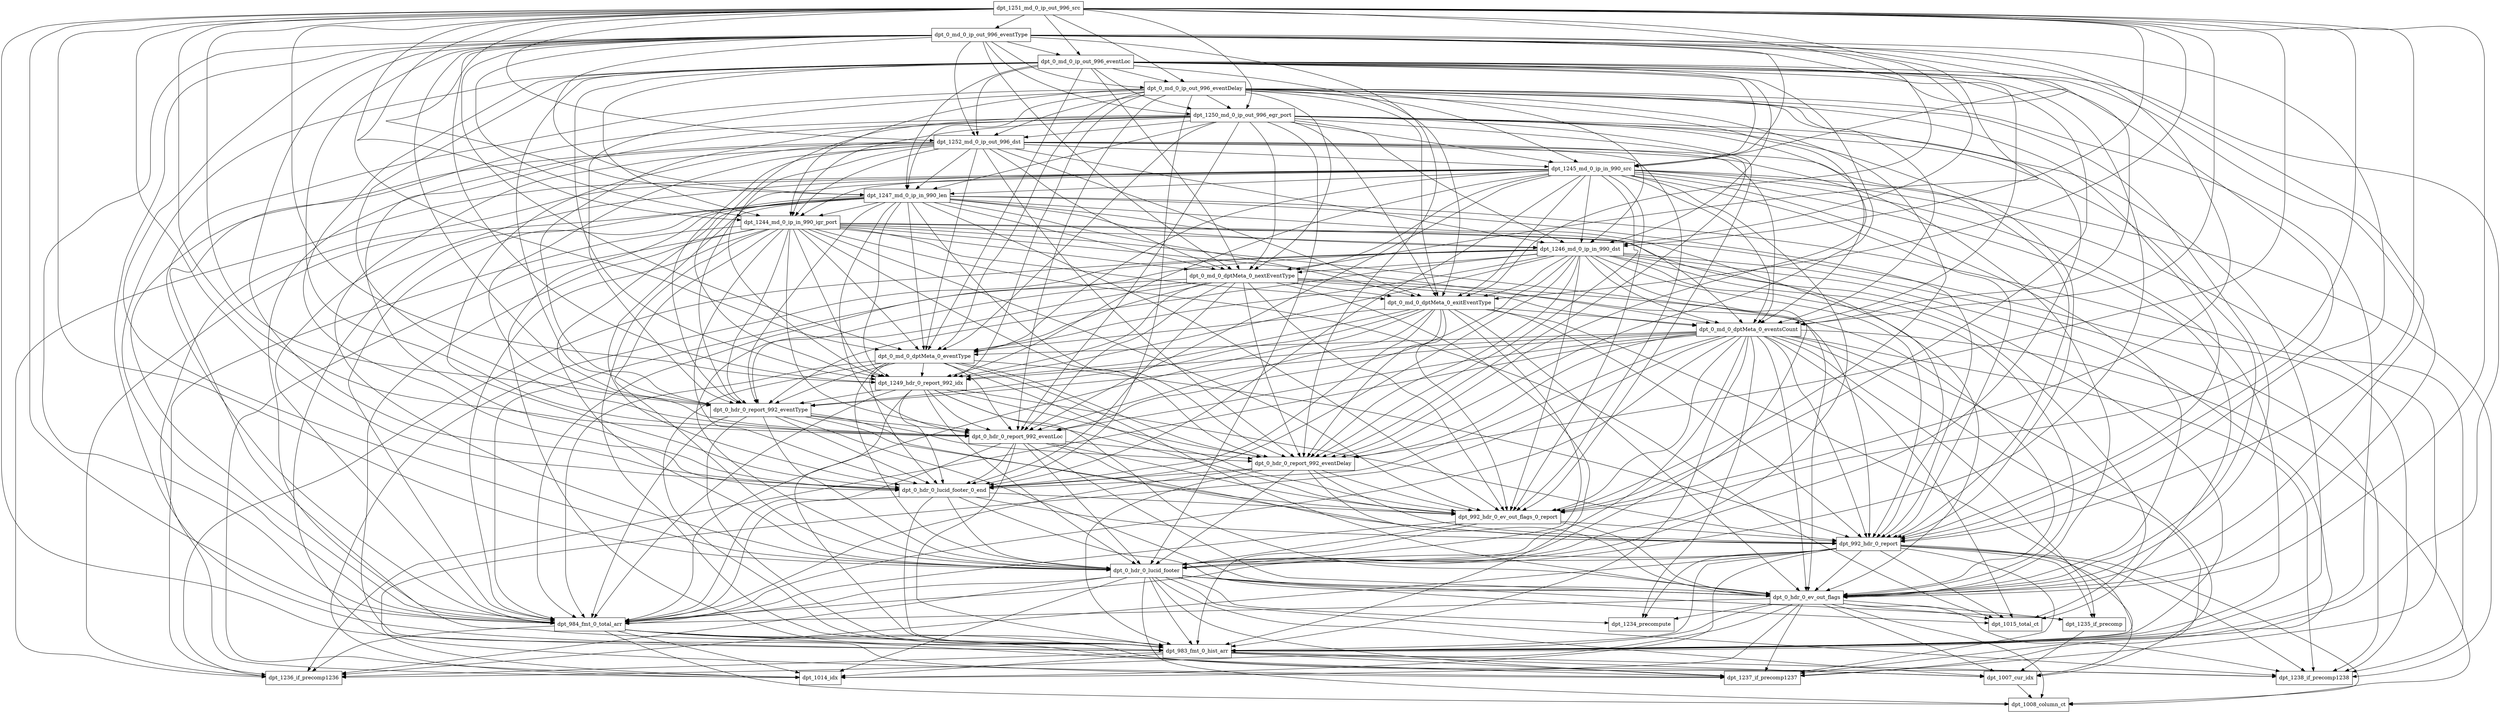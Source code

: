 digraph G {
  dpt_1008_column_ct [shape=box, ];
  dpt_1007_cur_idx [shape=box, ];
  dpt_1014_idx [shape=box, ];
  dpt_1235_if_precomp [shape=box, ];
  dpt_1236_if_precomp1236 [shape=box, ];
  dpt_1237_if_precomp1237 [shape=box, ];
  dpt_1238_if_precomp1238 [shape=box, ];
  dpt_1234_precompute [shape=box, ];
  dpt_1015_total_ct [shape=box, ];
  dpt_983_fmt_0_hist_arr [shape=box, ];
  dpt_984_fmt_0_total_arr [shape=box, ];
  dpt_0_hdr_0_ev_out_flags [shape=box, ];
  dpt_0_hdr_0_lucid_footer [shape=box, ];
  dpt_992_hdr_0_report [shape=box, ];
  dpt_992_hdr_0_ev_out_flags_0_report [shape=box, ];
  dpt_0_hdr_0_lucid_footer_0_end [shape=box, ];
  dpt_0_hdr_0_report_992_eventDelay [shape=box, ];
  dpt_0_hdr_0_report_992_eventLoc [shape=box, ];
  dpt_0_hdr_0_report_992_eventType [shape=box, ];
  dpt_1249_hdr_0_report_992_idx [shape=box, ];
  dpt_0_md_0_dptMeta_0_eventType [shape=box, ];
  dpt_0_md_0_dptMeta_0_eventsCount [shape=box, ];
  dpt_0_md_0_dptMeta_0_exitEventType [shape=box, ];
  dpt_0_md_0_dptMeta_0_nextEventType [shape=box, ];
  dpt_1246_md_0_ip_in_990_dst [shape=box, ];
  dpt_1244_md_0_ip_in_990_igr_port [shape=box, ];
  dpt_1247_md_0_ip_in_990_len [shape=box, ];
  dpt_1245_md_0_ip_in_990_src [shape=box, ];
  dpt_1252_md_0_ip_out_996_dst [shape=box, ];
  dpt_1250_md_0_ip_out_996_egr_port [shape=box, ];
  dpt_0_md_0_ip_out_996_eventDelay [shape=box, ];
  dpt_0_md_0_ip_out_996_eventLoc [shape=box, ];
  dpt_0_md_0_ip_out_996_eventType [shape=box, ];
  dpt_1251_md_0_ip_out_996_src [shape=box, ];
  
  
  dpt_1007_cur_idx -> dpt_1008_column_ct;
  dpt_1235_if_precomp -> dpt_1007_cur_idx;
  dpt_983_fmt_0_hist_arr -> dpt_1007_cur_idx;
  dpt_983_fmt_0_hist_arr -> dpt_1014_idx;
  dpt_983_fmt_0_hist_arr -> dpt_1236_if_precomp1236;
  dpt_983_fmt_0_hist_arr -> dpt_1237_if_precomp1237;
  dpt_983_fmt_0_hist_arr -> dpt_1238_if_precomp1238;
  dpt_984_fmt_0_total_arr -> dpt_1008_column_ct;
  dpt_984_fmt_0_total_arr -> dpt_1007_cur_idx;
  dpt_984_fmt_0_total_arr -> dpt_1014_idx;
  dpt_984_fmt_0_total_arr -> dpt_1236_if_precomp1236;
  dpt_984_fmt_0_total_arr -> dpt_1237_if_precomp1237;
  dpt_984_fmt_0_total_arr -> dpt_1238_if_precomp1238;
  dpt_984_fmt_0_total_arr -> dpt_983_fmt_0_hist_arr;
  dpt_0_hdr_0_ev_out_flags -> dpt_1008_column_ct;
  dpt_0_hdr_0_ev_out_flags -> dpt_1007_cur_idx;
  dpt_0_hdr_0_ev_out_flags -> dpt_1014_idx;
  dpt_0_hdr_0_ev_out_flags -> dpt_1235_if_precomp;
  dpt_0_hdr_0_ev_out_flags -> dpt_1236_if_precomp1236;
  dpt_0_hdr_0_ev_out_flags -> dpt_1237_if_precomp1237;
  dpt_0_hdr_0_ev_out_flags -> dpt_1238_if_precomp1238;
  dpt_0_hdr_0_ev_out_flags -> dpt_1234_precompute;
  dpt_0_hdr_0_ev_out_flags -> dpt_1015_total_ct;
  dpt_0_hdr_0_ev_out_flags -> dpt_983_fmt_0_hist_arr;
  dpt_0_hdr_0_ev_out_flags -> dpt_984_fmt_0_total_arr;
  dpt_0_hdr_0_lucid_footer -> dpt_1008_column_ct;
  dpt_0_hdr_0_lucid_footer -> dpt_1007_cur_idx;
  dpt_0_hdr_0_lucid_footer -> dpt_1014_idx;
  dpt_0_hdr_0_lucid_footer -> dpt_1235_if_precomp;
  dpt_0_hdr_0_lucid_footer -> dpt_1236_if_precomp1236;
  dpt_0_hdr_0_lucid_footer -> dpt_1237_if_precomp1237;
  dpt_0_hdr_0_lucid_footer -> dpt_1238_if_precomp1238;
  dpt_0_hdr_0_lucid_footer -> dpt_1234_precompute;
  dpt_0_hdr_0_lucid_footer -> dpt_1015_total_ct;
  dpt_0_hdr_0_lucid_footer -> dpt_983_fmt_0_hist_arr;
  dpt_0_hdr_0_lucid_footer -> dpt_984_fmt_0_total_arr;
  dpt_0_hdr_0_lucid_footer -> dpt_0_hdr_0_ev_out_flags;
  dpt_992_hdr_0_report -> dpt_1008_column_ct;
  dpt_992_hdr_0_report -> dpt_1007_cur_idx;
  dpt_992_hdr_0_report -> dpt_1014_idx;
  dpt_992_hdr_0_report -> dpt_1235_if_precomp;
  dpt_992_hdr_0_report -> dpt_1236_if_precomp1236;
  dpt_992_hdr_0_report -> dpt_1237_if_precomp1237;
  dpt_992_hdr_0_report -> dpt_1238_if_precomp1238;
  dpt_992_hdr_0_report -> dpt_1234_precompute;
  dpt_992_hdr_0_report -> dpt_1015_total_ct;
  dpt_992_hdr_0_report -> dpt_983_fmt_0_hist_arr;
  dpt_992_hdr_0_report -> dpt_984_fmt_0_total_arr;
  dpt_992_hdr_0_report -> dpt_0_hdr_0_ev_out_flags;
  dpt_992_hdr_0_report -> dpt_0_hdr_0_lucid_footer;
  dpt_992_hdr_0_ev_out_flags_0_report -> dpt_983_fmt_0_hist_arr;
  dpt_992_hdr_0_ev_out_flags_0_report -> dpt_984_fmt_0_total_arr;
  dpt_992_hdr_0_ev_out_flags_0_report -> dpt_0_hdr_0_ev_out_flags;
  dpt_992_hdr_0_ev_out_flags_0_report -> dpt_0_hdr_0_lucid_footer;
  dpt_992_hdr_0_ev_out_flags_0_report -> dpt_992_hdr_0_report;
  dpt_0_hdr_0_lucid_footer_0_end -> dpt_983_fmt_0_hist_arr;
  dpt_0_hdr_0_lucid_footer_0_end -> dpt_984_fmt_0_total_arr;
  dpt_0_hdr_0_lucid_footer_0_end -> dpt_0_hdr_0_ev_out_flags;
  dpt_0_hdr_0_lucid_footer_0_end -> dpt_0_hdr_0_lucid_footer;
  dpt_0_hdr_0_lucid_footer_0_end -> dpt_992_hdr_0_report;
  dpt_0_hdr_0_lucid_footer_0_end -> dpt_992_hdr_0_ev_out_flags_0_report;
  dpt_0_hdr_0_report_992_eventDelay -> dpt_983_fmt_0_hist_arr;
  dpt_0_hdr_0_report_992_eventDelay -> dpt_984_fmt_0_total_arr;
  dpt_0_hdr_0_report_992_eventDelay -> dpt_0_hdr_0_ev_out_flags;
  dpt_0_hdr_0_report_992_eventDelay -> dpt_0_hdr_0_lucid_footer;
  dpt_0_hdr_0_report_992_eventDelay -> dpt_992_hdr_0_report;
  dpt_0_hdr_0_report_992_eventDelay -> dpt_992_hdr_0_ev_out_flags_0_report;
  dpt_0_hdr_0_report_992_eventDelay -> dpt_0_hdr_0_lucid_footer_0_end;
  dpt_0_hdr_0_report_992_eventLoc -> dpt_983_fmt_0_hist_arr;
  dpt_0_hdr_0_report_992_eventLoc -> dpt_984_fmt_0_total_arr;
  dpt_0_hdr_0_report_992_eventLoc -> dpt_0_hdr_0_ev_out_flags;
  dpt_0_hdr_0_report_992_eventLoc -> dpt_0_hdr_0_lucid_footer;
  dpt_0_hdr_0_report_992_eventLoc -> dpt_992_hdr_0_report;
  dpt_0_hdr_0_report_992_eventLoc -> dpt_992_hdr_0_ev_out_flags_0_report;
  dpt_0_hdr_0_report_992_eventLoc -> dpt_0_hdr_0_lucid_footer_0_end;
  dpt_0_hdr_0_report_992_eventLoc -> dpt_0_hdr_0_report_992_eventDelay;
  dpt_0_hdr_0_report_992_eventType -> dpt_983_fmt_0_hist_arr;
  dpt_0_hdr_0_report_992_eventType -> dpt_984_fmt_0_total_arr;
  dpt_0_hdr_0_report_992_eventType -> dpt_0_hdr_0_ev_out_flags;
  dpt_0_hdr_0_report_992_eventType -> dpt_0_hdr_0_lucid_footer;
  dpt_0_hdr_0_report_992_eventType -> dpt_992_hdr_0_report;
  dpt_0_hdr_0_report_992_eventType -> dpt_992_hdr_0_ev_out_flags_0_report;
  dpt_0_hdr_0_report_992_eventType -> dpt_0_hdr_0_lucid_footer_0_end;
  dpt_0_hdr_0_report_992_eventType -> dpt_0_hdr_0_report_992_eventDelay;
  dpt_0_hdr_0_report_992_eventType -> dpt_0_hdr_0_report_992_eventLoc;
  dpt_1249_hdr_0_report_992_idx -> dpt_983_fmt_0_hist_arr;
  dpt_1249_hdr_0_report_992_idx -> dpt_984_fmt_0_total_arr;
  dpt_1249_hdr_0_report_992_idx -> dpt_0_hdr_0_ev_out_flags;
  dpt_1249_hdr_0_report_992_idx -> dpt_0_hdr_0_lucid_footer;
  dpt_1249_hdr_0_report_992_idx -> dpt_992_hdr_0_report;
  dpt_1249_hdr_0_report_992_idx -> dpt_992_hdr_0_ev_out_flags_0_report;
  dpt_1249_hdr_0_report_992_idx -> dpt_0_hdr_0_lucid_footer_0_end;
  dpt_1249_hdr_0_report_992_idx -> dpt_0_hdr_0_report_992_eventDelay;
  dpt_1249_hdr_0_report_992_idx -> dpt_0_hdr_0_report_992_eventLoc;
  dpt_1249_hdr_0_report_992_idx -> dpt_0_hdr_0_report_992_eventType;
  dpt_0_md_0_dptMeta_0_eventType -> dpt_983_fmt_0_hist_arr;
  dpt_0_md_0_dptMeta_0_eventType -> dpt_984_fmt_0_total_arr;
  dpt_0_md_0_dptMeta_0_eventType -> dpt_0_hdr_0_ev_out_flags;
  dpt_0_md_0_dptMeta_0_eventType -> dpt_0_hdr_0_lucid_footer;
  dpt_0_md_0_dptMeta_0_eventType -> dpt_992_hdr_0_report;
  dpt_0_md_0_dptMeta_0_eventType -> dpt_992_hdr_0_ev_out_flags_0_report;
  dpt_0_md_0_dptMeta_0_eventType -> dpt_0_hdr_0_lucid_footer_0_end;
  dpt_0_md_0_dptMeta_0_eventType -> dpt_0_hdr_0_report_992_eventDelay;
  dpt_0_md_0_dptMeta_0_eventType -> dpt_0_hdr_0_report_992_eventLoc;
  dpt_0_md_0_dptMeta_0_eventType -> dpt_0_hdr_0_report_992_eventType;
  dpt_0_md_0_dptMeta_0_eventType -> dpt_1249_hdr_0_report_992_idx;
  dpt_0_md_0_dptMeta_0_eventsCount -> dpt_1008_column_ct;
  dpt_0_md_0_dptMeta_0_eventsCount -> dpt_1007_cur_idx;
  dpt_0_md_0_dptMeta_0_eventsCount -> dpt_1014_idx;
  dpt_0_md_0_dptMeta_0_eventsCount -> dpt_1235_if_precomp;
  dpt_0_md_0_dptMeta_0_eventsCount -> dpt_1236_if_precomp1236;
  dpt_0_md_0_dptMeta_0_eventsCount -> dpt_1237_if_precomp1237;
  dpt_0_md_0_dptMeta_0_eventsCount -> dpt_1238_if_precomp1238;
  dpt_0_md_0_dptMeta_0_eventsCount -> dpt_1234_precompute;
  dpt_0_md_0_dptMeta_0_eventsCount -> dpt_1015_total_ct;
  dpt_0_md_0_dptMeta_0_eventsCount -> dpt_983_fmt_0_hist_arr;
  dpt_0_md_0_dptMeta_0_eventsCount -> dpt_984_fmt_0_total_arr;
  dpt_0_md_0_dptMeta_0_eventsCount -> dpt_0_hdr_0_ev_out_flags;
  dpt_0_md_0_dptMeta_0_eventsCount -> dpt_0_hdr_0_lucid_footer;
  dpt_0_md_0_dptMeta_0_eventsCount -> dpt_992_hdr_0_report;
  dpt_0_md_0_dptMeta_0_eventsCount -> dpt_992_hdr_0_ev_out_flags_0_report;
  dpt_0_md_0_dptMeta_0_eventsCount -> dpt_0_hdr_0_lucid_footer_0_end;
  dpt_0_md_0_dptMeta_0_eventsCount -> dpt_0_hdr_0_report_992_eventDelay;
  dpt_0_md_0_dptMeta_0_eventsCount -> dpt_0_hdr_0_report_992_eventLoc;
  dpt_0_md_0_dptMeta_0_eventsCount -> dpt_0_hdr_0_report_992_eventType;
  dpt_0_md_0_dptMeta_0_eventsCount -> dpt_1249_hdr_0_report_992_idx;
  dpt_0_md_0_dptMeta_0_eventsCount -> dpt_0_md_0_dptMeta_0_eventType;
  dpt_0_md_0_dptMeta_0_exitEventType -> dpt_983_fmt_0_hist_arr;
  dpt_0_md_0_dptMeta_0_exitEventType -> dpt_984_fmt_0_total_arr;
  dpt_0_md_0_dptMeta_0_exitEventType -> dpt_0_hdr_0_ev_out_flags;
  dpt_0_md_0_dptMeta_0_exitEventType -> dpt_0_hdr_0_lucid_footer;
  dpt_0_md_0_dptMeta_0_exitEventType -> dpt_992_hdr_0_report;
  dpt_0_md_0_dptMeta_0_exitEventType -> dpt_992_hdr_0_ev_out_flags_0_report;
  dpt_0_md_0_dptMeta_0_exitEventType -> dpt_0_hdr_0_lucid_footer_0_end;
  dpt_0_md_0_dptMeta_0_exitEventType -> dpt_0_hdr_0_report_992_eventDelay;
  dpt_0_md_0_dptMeta_0_exitEventType -> dpt_0_hdr_0_report_992_eventLoc;
  dpt_0_md_0_dptMeta_0_exitEventType -> dpt_0_hdr_0_report_992_eventType;
  dpt_0_md_0_dptMeta_0_exitEventType -> dpt_1249_hdr_0_report_992_idx;
  dpt_0_md_0_dptMeta_0_exitEventType -> dpt_0_md_0_dptMeta_0_eventType;
  dpt_0_md_0_dptMeta_0_exitEventType -> dpt_0_md_0_dptMeta_0_eventsCount;
  dpt_0_md_0_dptMeta_0_nextEventType -> dpt_983_fmt_0_hist_arr;
  dpt_0_md_0_dptMeta_0_nextEventType -> dpt_984_fmt_0_total_arr;
  dpt_0_md_0_dptMeta_0_nextEventType -> dpt_0_hdr_0_ev_out_flags;
  dpt_0_md_0_dptMeta_0_nextEventType -> dpt_0_hdr_0_lucid_footer;
  dpt_0_md_0_dptMeta_0_nextEventType -> dpt_992_hdr_0_report;
  dpt_0_md_0_dptMeta_0_nextEventType -> dpt_992_hdr_0_ev_out_flags_0_report;
  dpt_0_md_0_dptMeta_0_nextEventType -> dpt_0_hdr_0_lucid_footer_0_end;
  dpt_0_md_0_dptMeta_0_nextEventType -> dpt_0_hdr_0_report_992_eventDelay;
  dpt_0_md_0_dptMeta_0_nextEventType -> dpt_0_hdr_0_report_992_eventLoc;
  dpt_0_md_0_dptMeta_0_nextEventType -> dpt_0_hdr_0_report_992_eventType;
  dpt_0_md_0_dptMeta_0_nextEventType -> dpt_1249_hdr_0_report_992_idx;
  dpt_0_md_0_dptMeta_0_nextEventType -> dpt_0_md_0_dptMeta_0_eventType;
  dpt_0_md_0_dptMeta_0_nextEventType -> dpt_0_md_0_dptMeta_0_eventsCount;
  dpt_0_md_0_dptMeta_0_nextEventType -> dpt_0_md_0_dptMeta_0_exitEventType;
  dpt_1246_md_0_ip_in_990_dst -> dpt_1014_idx;
  dpt_1246_md_0_ip_in_990_dst -> dpt_1236_if_precomp1236;
  dpt_1246_md_0_ip_in_990_dst -> dpt_1237_if_precomp1237;
  dpt_1246_md_0_ip_in_990_dst -> dpt_1238_if_precomp1238;
  dpt_1246_md_0_ip_in_990_dst -> dpt_1015_total_ct;
  dpt_1246_md_0_ip_in_990_dst -> dpt_983_fmt_0_hist_arr;
  dpt_1246_md_0_ip_in_990_dst -> dpt_984_fmt_0_total_arr;
  dpt_1246_md_0_ip_in_990_dst -> dpt_0_hdr_0_ev_out_flags;
  dpt_1246_md_0_ip_in_990_dst -> dpt_0_hdr_0_lucid_footer;
  dpt_1246_md_0_ip_in_990_dst -> dpt_992_hdr_0_report;
  dpt_1246_md_0_ip_in_990_dst -> dpt_992_hdr_0_ev_out_flags_0_report;
  dpt_1246_md_0_ip_in_990_dst -> dpt_0_hdr_0_lucid_footer_0_end;
  dpt_1246_md_0_ip_in_990_dst -> dpt_0_hdr_0_report_992_eventDelay;
  dpt_1246_md_0_ip_in_990_dst -> dpt_0_hdr_0_report_992_eventLoc;
  dpt_1246_md_0_ip_in_990_dst -> dpt_0_hdr_0_report_992_eventType;
  dpt_1246_md_0_ip_in_990_dst -> dpt_1249_hdr_0_report_992_idx;
  dpt_1246_md_0_ip_in_990_dst -> dpt_0_md_0_dptMeta_0_eventType;
  dpt_1246_md_0_ip_in_990_dst -> dpt_0_md_0_dptMeta_0_eventsCount;
  dpt_1246_md_0_ip_in_990_dst -> dpt_0_md_0_dptMeta_0_exitEventType;
  dpt_1246_md_0_ip_in_990_dst -> dpt_0_md_0_dptMeta_0_nextEventType;
  dpt_1244_md_0_ip_in_990_igr_port -> dpt_1014_idx;
  dpt_1244_md_0_ip_in_990_igr_port -> dpt_1236_if_precomp1236;
  dpt_1244_md_0_ip_in_990_igr_port -> dpt_1237_if_precomp1237;
  dpt_1244_md_0_ip_in_990_igr_port -> dpt_1238_if_precomp1238;
  dpt_1244_md_0_ip_in_990_igr_port -> dpt_1015_total_ct;
  dpt_1244_md_0_ip_in_990_igr_port -> dpt_983_fmt_0_hist_arr;
  dpt_1244_md_0_ip_in_990_igr_port -> dpt_984_fmt_0_total_arr;
  dpt_1244_md_0_ip_in_990_igr_port -> dpt_0_hdr_0_ev_out_flags;
  dpt_1244_md_0_ip_in_990_igr_port -> dpt_0_hdr_0_lucid_footer;
  dpt_1244_md_0_ip_in_990_igr_port -> dpt_992_hdr_0_report;
  dpt_1244_md_0_ip_in_990_igr_port -> dpt_992_hdr_0_ev_out_flags_0_report;
  dpt_1244_md_0_ip_in_990_igr_port -> dpt_0_hdr_0_lucid_footer_0_end;
  dpt_1244_md_0_ip_in_990_igr_port -> dpt_0_hdr_0_report_992_eventDelay;
  dpt_1244_md_0_ip_in_990_igr_port -> dpt_0_hdr_0_report_992_eventLoc;
  dpt_1244_md_0_ip_in_990_igr_port -> dpt_0_hdr_0_report_992_eventType;
  dpt_1244_md_0_ip_in_990_igr_port -> dpt_1249_hdr_0_report_992_idx;
  dpt_1244_md_0_ip_in_990_igr_port -> dpt_0_md_0_dptMeta_0_eventType;
  dpt_1244_md_0_ip_in_990_igr_port -> dpt_0_md_0_dptMeta_0_eventsCount;
  dpt_1244_md_0_ip_in_990_igr_port -> dpt_0_md_0_dptMeta_0_exitEventType;
  dpt_1244_md_0_ip_in_990_igr_port -> dpt_0_md_0_dptMeta_0_nextEventType;
  dpt_1244_md_0_ip_in_990_igr_port -> dpt_1246_md_0_ip_in_990_dst;
  dpt_1247_md_0_ip_in_990_len -> dpt_1236_if_precomp1236;
  dpt_1247_md_0_ip_in_990_len -> dpt_1237_if_precomp1237;
  dpt_1247_md_0_ip_in_990_len -> dpt_1238_if_precomp1238;
  dpt_1247_md_0_ip_in_990_len -> dpt_983_fmt_0_hist_arr;
  dpt_1247_md_0_ip_in_990_len -> dpt_984_fmt_0_total_arr;
  dpt_1247_md_0_ip_in_990_len -> dpt_0_hdr_0_ev_out_flags;
  dpt_1247_md_0_ip_in_990_len -> dpt_0_hdr_0_lucid_footer;
  dpt_1247_md_0_ip_in_990_len -> dpt_992_hdr_0_report;
  dpt_1247_md_0_ip_in_990_len -> dpt_992_hdr_0_ev_out_flags_0_report;
  dpt_1247_md_0_ip_in_990_len -> dpt_0_hdr_0_lucid_footer_0_end;
  dpt_1247_md_0_ip_in_990_len -> dpt_0_hdr_0_report_992_eventDelay;
  dpt_1247_md_0_ip_in_990_len -> dpt_0_hdr_0_report_992_eventLoc;
  dpt_1247_md_0_ip_in_990_len -> dpt_0_hdr_0_report_992_eventType;
  dpt_1247_md_0_ip_in_990_len -> dpt_1249_hdr_0_report_992_idx;
  dpt_1247_md_0_ip_in_990_len -> dpt_0_md_0_dptMeta_0_eventType;
  dpt_1247_md_0_ip_in_990_len -> dpt_0_md_0_dptMeta_0_eventsCount;
  dpt_1247_md_0_ip_in_990_len -> dpt_0_md_0_dptMeta_0_exitEventType;
  dpt_1247_md_0_ip_in_990_len -> dpt_0_md_0_dptMeta_0_nextEventType;
  dpt_1247_md_0_ip_in_990_len -> dpt_1246_md_0_ip_in_990_dst;
  dpt_1247_md_0_ip_in_990_len -> dpt_1244_md_0_ip_in_990_igr_port;
  dpt_1245_md_0_ip_in_990_src -> dpt_1014_idx;
  dpt_1245_md_0_ip_in_990_src -> dpt_1236_if_precomp1236;
  dpt_1245_md_0_ip_in_990_src -> dpt_1237_if_precomp1237;
  dpt_1245_md_0_ip_in_990_src -> dpt_1238_if_precomp1238;
  dpt_1245_md_0_ip_in_990_src -> dpt_1015_total_ct;
  dpt_1245_md_0_ip_in_990_src -> dpt_983_fmt_0_hist_arr;
  dpt_1245_md_0_ip_in_990_src -> dpt_984_fmt_0_total_arr;
  dpt_1245_md_0_ip_in_990_src -> dpt_0_hdr_0_ev_out_flags;
  dpt_1245_md_0_ip_in_990_src -> dpt_0_hdr_0_lucid_footer;
  dpt_1245_md_0_ip_in_990_src -> dpt_992_hdr_0_report;
  dpt_1245_md_0_ip_in_990_src -> dpt_992_hdr_0_ev_out_flags_0_report;
  dpt_1245_md_0_ip_in_990_src -> dpt_0_hdr_0_lucid_footer_0_end;
  dpt_1245_md_0_ip_in_990_src -> dpt_0_hdr_0_report_992_eventDelay;
  dpt_1245_md_0_ip_in_990_src -> dpt_0_hdr_0_report_992_eventLoc;
  dpt_1245_md_0_ip_in_990_src -> dpt_0_hdr_0_report_992_eventType;
  dpt_1245_md_0_ip_in_990_src -> dpt_1249_hdr_0_report_992_idx;
  dpt_1245_md_0_ip_in_990_src -> dpt_0_md_0_dptMeta_0_eventType;
  dpt_1245_md_0_ip_in_990_src -> dpt_0_md_0_dptMeta_0_eventsCount;
  dpt_1245_md_0_ip_in_990_src -> dpt_0_md_0_dptMeta_0_exitEventType;
  dpt_1245_md_0_ip_in_990_src -> dpt_0_md_0_dptMeta_0_nextEventType;
  dpt_1245_md_0_ip_in_990_src -> dpt_1246_md_0_ip_in_990_dst;
  dpt_1245_md_0_ip_in_990_src -> dpt_1244_md_0_ip_in_990_igr_port;
  dpt_1245_md_0_ip_in_990_src -> dpt_1247_md_0_ip_in_990_len;
  dpt_1252_md_0_ip_out_996_dst -> dpt_983_fmt_0_hist_arr;
  dpt_1252_md_0_ip_out_996_dst -> dpt_984_fmt_0_total_arr;
  dpt_1252_md_0_ip_out_996_dst -> dpt_0_hdr_0_ev_out_flags;
  dpt_1252_md_0_ip_out_996_dst -> dpt_0_hdr_0_lucid_footer;
  dpt_1252_md_0_ip_out_996_dst -> dpt_992_hdr_0_report;
  dpt_1252_md_0_ip_out_996_dst -> dpt_992_hdr_0_ev_out_flags_0_report;
  dpt_1252_md_0_ip_out_996_dst -> dpt_0_hdr_0_lucid_footer_0_end;
  dpt_1252_md_0_ip_out_996_dst -> dpt_0_hdr_0_report_992_eventDelay;
  dpt_1252_md_0_ip_out_996_dst -> dpt_0_hdr_0_report_992_eventLoc;
  dpt_1252_md_0_ip_out_996_dst -> dpt_0_hdr_0_report_992_eventType;
  dpt_1252_md_0_ip_out_996_dst -> dpt_1249_hdr_0_report_992_idx;
  dpt_1252_md_0_ip_out_996_dst -> dpt_0_md_0_dptMeta_0_eventType;
  dpt_1252_md_0_ip_out_996_dst -> dpt_0_md_0_dptMeta_0_eventsCount;
  dpt_1252_md_0_ip_out_996_dst -> dpt_0_md_0_dptMeta_0_exitEventType;
  dpt_1252_md_0_ip_out_996_dst -> dpt_0_md_0_dptMeta_0_nextEventType;
  dpt_1252_md_0_ip_out_996_dst -> dpt_1246_md_0_ip_in_990_dst;
  dpt_1252_md_0_ip_out_996_dst -> dpt_1244_md_0_ip_in_990_igr_port;
  dpt_1252_md_0_ip_out_996_dst -> dpt_1247_md_0_ip_in_990_len;
  dpt_1252_md_0_ip_out_996_dst -> dpt_1245_md_0_ip_in_990_src;
  dpt_1250_md_0_ip_out_996_egr_port -> dpt_983_fmt_0_hist_arr;
  dpt_1250_md_0_ip_out_996_egr_port -> dpt_984_fmt_0_total_arr;
  dpt_1250_md_0_ip_out_996_egr_port -> dpt_0_hdr_0_ev_out_flags;
  dpt_1250_md_0_ip_out_996_egr_port -> dpt_0_hdr_0_lucid_footer;
  dpt_1250_md_0_ip_out_996_egr_port -> dpt_992_hdr_0_report;
  dpt_1250_md_0_ip_out_996_egr_port -> dpt_992_hdr_0_ev_out_flags_0_report;
  dpt_1250_md_0_ip_out_996_egr_port -> dpt_0_hdr_0_lucid_footer_0_end;
  dpt_1250_md_0_ip_out_996_egr_port -> dpt_0_hdr_0_report_992_eventDelay;
  dpt_1250_md_0_ip_out_996_egr_port -> dpt_0_hdr_0_report_992_eventLoc;
  dpt_1250_md_0_ip_out_996_egr_port -> dpt_0_hdr_0_report_992_eventType;
  dpt_1250_md_0_ip_out_996_egr_port -> dpt_1249_hdr_0_report_992_idx;
  dpt_1250_md_0_ip_out_996_egr_port -> dpt_0_md_0_dptMeta_0_eventType;
  dpt_1250_md_0_ip_out_996_egr_port -> dpt_0_md_0_dptMeta_0_eventsCount;
  dpt_1250_md_0_ip_out_996_egr_port -> dpt_0_md_0_dptMeta_0_exitEventType;
  dpt_1250_md_0_ip_out_996_egr_port -> dpt_0_md_0_dptMeta_0_nextEventType;
  dpt_1250_md_0_ip_out_996_egr_port -> dpt_1246_md_0_ip_in_990_dst;
  dpt_1250_md_0_ip_out_996_egr_port -> dpt_1244_md_0_ip_in_990_igr_port;
  dpt_1250_md_0_ip_out_996_egr_port -> dpt_1247_md_0_ip_in_990_len;
  dpt_1250_md_0_ip_out_996_egr_port -> dpt_1245_md_0_ip_in_990_src;
  dpt_1250_md_0_ip_out_996_egr_port -> dpt_1252_md_0_ip_out_996_dst;
  dpt_0_md_0_ip_out_996_eventDelay -> dpt_983_fmt_0_hist_arr;
  dpt_0_md_0_ip_out_996_eventDelay -> dpt_984_fmt_0_total_arr;
  dpt_0_md_0_ip_out_996_eventDelay -> dpt_0_hdr_0_ev_out_flags;
  dpt_0_md_0_ip_out_996_eventDelay -> dpt_0_hdr_0_lucid_footer;
  dpt_0_md_0_ip_out_996_eventDelay -> dpt_992_hdr_0_report;
  dpt_0_md_0_ip_out_996_eventDelay -> dpt_992_hdr_0_ev_out_flags_0_report;
  dpt_0_md_0_ip_out_996_eventDelay -> dpt_0_hdr_0_lucid_footer_0_end;
  dpt_0_md_0_ip_out_996_eventDelay -> dpt_0_hdr_0_report_992_eventDelay;
  dpt_0_md_0_ip_out_996_eventDelay -> dpt_0_hdr_0_report_992_eventLoc;
  dpt_0_md_0_ip_out_996_eventDelay -> dpt_0_hdr_0_report_992_eventType;
  dpt_0_md_0_ip_out_996_eventDelay -> dpt_1249_hdr_0_report_992_idx;
  dpt_0_md_0_ip_out_996_eventDelay -> dpt_0_md_0_dptMeta_0_eventType;
  dpt_0_md_0_ip_out_996_eventDelay -> dpt_0_md_0_dptMeta_0_eventsCount;
  dpt_0_md_0_ip_out_996_eventDelay -> dpt_0_md_0_dptMeta_0_exitEventType;
  dpt_0_md_0_ip_out_996_eventDelay -> dpt_0_md_0_dptMeta_0_nextEventType;
  dpt_0_md_0_ip_out_996_eventDelay -> dpt_1246_md_0_ip_in_990_dst;
  dpt_0_md_0_ip_out_996_eventDelay -> dpt_1244_md_0_ip_in_990_igr_port;
  dpt_0_md_0_ip_out_996_eventDelay -> dpt_1247_md_0_ip_in_990_len;
  dpt_0_md_0_ip_out_996_eventDelay -> dpt_1245_md_0_ip_in_990_src;
  dpt_0_md_0_ip_out_996_eventDelay -> dpt_1252_md_0_ip_out_996_dst;
  dpt_0_md_0_ip_out_996_eventDelay -> dpt_1250_md_0_ip_out_996_egr_port;
  dpt_0_md_0_ip_out_996_eventLoc -> dpt_983_fmt_0_hist_arr;
  dpt_0_md_0_ip_out_996_eventLoc -> dpt_984_fmt_0_total_arr;
  dpt_0_md_0_ip_out_996_eventLoc -> dpt_0_hdr_0_ev_out_flags;
  dpt_0_md_0_ip_out_996_eventLoc -> dpt_0_hdr_0_lucid_footer;
  dpt_0_md_0_ip_out_996_eventLoc -> dpt_992_hdr_0_report;
  dpt_0_md_0_ip_out_996_eventLoc -> dpt_992_hdr_0_ev_out_flags_0_report;
  dpt_0_md_0_ip_out_996_eventLoc -> dpt_0_hdr_0_lucid_footer_0_end;
  dpt_0_md_0_ip_out_996_eventLoc -> dpt_0_hdr_0_report_992_eventDelay;
  dpt_0_md_0_ip_out_996_eventLoc -> dpt_0_hdr_0_report_992_eventLoc;
  dpt_0_md_0_ip_out_996_eventLoc -> dpt_0_hdr_0_report_992_eventType;
  dpt_0_md_0_ip_out_996_eventLoc -> dpt_1249_hdr_0_report_992_idx;
  dpt_0_md_0_ip_out_996_eventLoc -> dpt_0_md_0_dptMeta_0_eventType;
  dpt_0_md_0_ip_out_996_eventLoc -> dpt_0_md_0_dptMeta_0_eventsCount;
  dpt_0_md_0_ip_out_996_eventLoc -> dpt_0_md_0_dptMeta_0_exitEventType;
  dpt_0_md_0_ip_out_996_eventLoc -> dpt_0_md_0_dptMeta_0_nextEventType;
  dpt_0_md_0_ip_out_996_eventLoc -> dpt_1246_md_0_ip_in_990_dst;
  dpt_0_md_0_ip_out_996_eventLoc -> dpt_1244_md_0_ip_in_990_igr_port;
  dpt_0_md_0_ip_out_996_eventLoc -> dpt_1247_md_0_ip_in_990_len;
  dpt_0_md_0_ip_out_996_eventLoc -> dpt_1245_md_0_ip_in_990_src;
  dpt_0_md_0_ip_out_996_eventLoc -> dpt_1252_md_0_ip_out_996_dst;
  dpt_0_md_0_ip_out_996_eventLoc -> dpt_1250_md_0_ip_out_996_egr_port;
  dpt_0_md_0_ip_out_996_eventLoc -> dpt_0_md_0_ip_out_996_eventDelay;
  dpt_0_md_0_ip_out_996_eventType -> dpt_983_fmt_0_hist_arr;
  dpt_0_md_0_ip_out_996_eventType -> dpt_984_fmt_0_total_arr;
  dpt_0_md_0_ip_out_996_eventType -> dpt_0_hdr_0_ev_out_flags;
  dpt_0_md_0_ip_out_996_eventType -> dpt_0_hdr_0_lucid_footer;
  dpt_0_md_0_ip_out_996_eventType -> dpt_992_hdr_0_report;
  dpt_0_md_0_ip_out_996_eventType -> dpt_992_hdr_0_ev_out_flags_0_report;
  dpt_0_md_0_ip_out_996_eventType -> dpt_0_hdr_0_lucid_footer_0_end;
  dpt_0_md_0_ip_out_996_eventType -> dpt_0_hdr_0_report_992_eventDelay;
  dpt_0_md_0_ip_out_996_eventType -> dpt_0_hdr_0_report_992_eventLoc;
  dpt_0_md_0_ip_out_996_eventType -> dpt_0_hdr_0_report_992_eventType;
  dpt_0_md_0_ip_out_996_eventType -> dpt_1249_hdr_0_report_992_idx;
  dpt_0_md_0_ip_out_996_eventType -> dpt_0_md_0_dptMeta_0_eventType;
  dpt_0_md_0_ip_out_996_eventType -> dpt_0_md_0_dptMeta_0_eventsCount;
  dpt_0_md_0_ip_out_996_eventType -> dpt_0_md_0_dptMeta_0_exitEventType;
  dpt_0_md_0_ip_out_996_eventType -> dpt_0_md_0_dptMeta_0_nextEventType;
  dpt_0_md_0_ip_out_996_eventType -> dpt_1246_md_0_ip_in_990_dst;
  dpt_0_md_0_ip_out_996_eventType -> dpt_1244_md_0_ip_in_990_igr_port;
  dpt_0_md_0_ip_out_996_eventType -> dpt_1247_md_0_ip_in_990_len;
  dpt_0_md_0_ip_out_996_eventType -> dpt_1245_md_0_ip_in_990_src;
  dpt_0_md_0_ip_out_996_eventType -> dpt_1252_md_0_ip_out_996_dst;
  dpt_0_md_0_ip_out_996_eventType -> dpt_1250_md_0_ip_out_996_egr_port;
  dpt_0_md_0_ip_out_996_eventType -> dpt_0_md_0_ip_out_996_eventDelay;
  dpt_0_md_0_ip_out_996_eventType -> dpt_0_md_0_ip_out_996_eventLoc;
  dpt_1251_md_0_ip_out_996_src -> dpt_983_fmt_0_hist_arr;
  dpt_1251_md_0_ip_out_996_src -> dpt_984_fmt_0_total_arr;
  dpt_1251_md_0_ip_out_996_src -> dpt_0_hdr_0_ev_out_flags;
  dpt_1251_md_0_ip_out_996_src -> dpt_0_hdr_0_lucid_footer;
  dpt_1251_md_0_ip_out_996_src -> dpt_992_hdr_0_report;
  dpt_1251_md_0_ip_out_996_src -> dpt_992_hdr_0_ev_out_flags_0_report;
  dpt_1251_md_0_ip_out_996_src -> dpt_0_hdr_0_lucid_footer_0_end;
  dpt_1251_md_0_ip_out_996_src -> dpt_0_hdr_0_report_992_eventDelay;
  dpt_1251_md_0_ip_out_996_src -> dpt_0_hdr_0_report_992_eventLoc;
  dpt_1251_md_0_ip_out_996_src -> dpt_0_hdr_0_report_992_eventType;
  dpt_1251_md_0_ip_out_996_src -> dpt_1249_hdr_0_report_992_idx;
  dpt_1251_md_0_ip_out_996_src -> dpt_0_md_0_dptMeta_0_eventType;
  dpt_1251_md_0_ip_out_996_src -> dpt_0_md_0_dptMeta_0_eventsCount;
  dpt_1251_md_0_ip_out_996_src -> dpt_0_md_0_dptMeta_0_exitEventType;
  dpt_1251_md_0_ip_out_996_src -> dpt_0_md_0_dptMeta_0_nextEventType;
  dpt_1251_md_0_ip_out_996_src -> dpt_1246_md_0_ip_in_990_dst;
  dpt_1251_md_0_ip_out_996_src -> dpt_1244_md_0_ip_in_990_igr_port;
  dpt_1251_md_0_ip_out_996_src -> dpt_1247_md_0_ip_in_990_len;
  dpt_1251_md_0_ip_out_996_src -> dpt_1245_md_0_ip_in_990_src;
  dpt_1251_md_0_ip_out_996_src -> dpt_1252_md_0_ip_out_996_dst;
  dpt_1251_md_0_ip_out_996_src -> dpt_1250_md_0_ip_out_996_egr_port;
  dpt_1251_md_0_ip_out_996_src -> dpt_0_md_0_ip_out_996_eventDelay;
  dpt_1251_md_0_ip_out_996_src -> dpt_0_md_0_ip_out_996_eventLoc;
  dpt_1251_md_0_ip_out_996_src -> dpt_0_md_0_ip_out_996_eventType;
  
  }